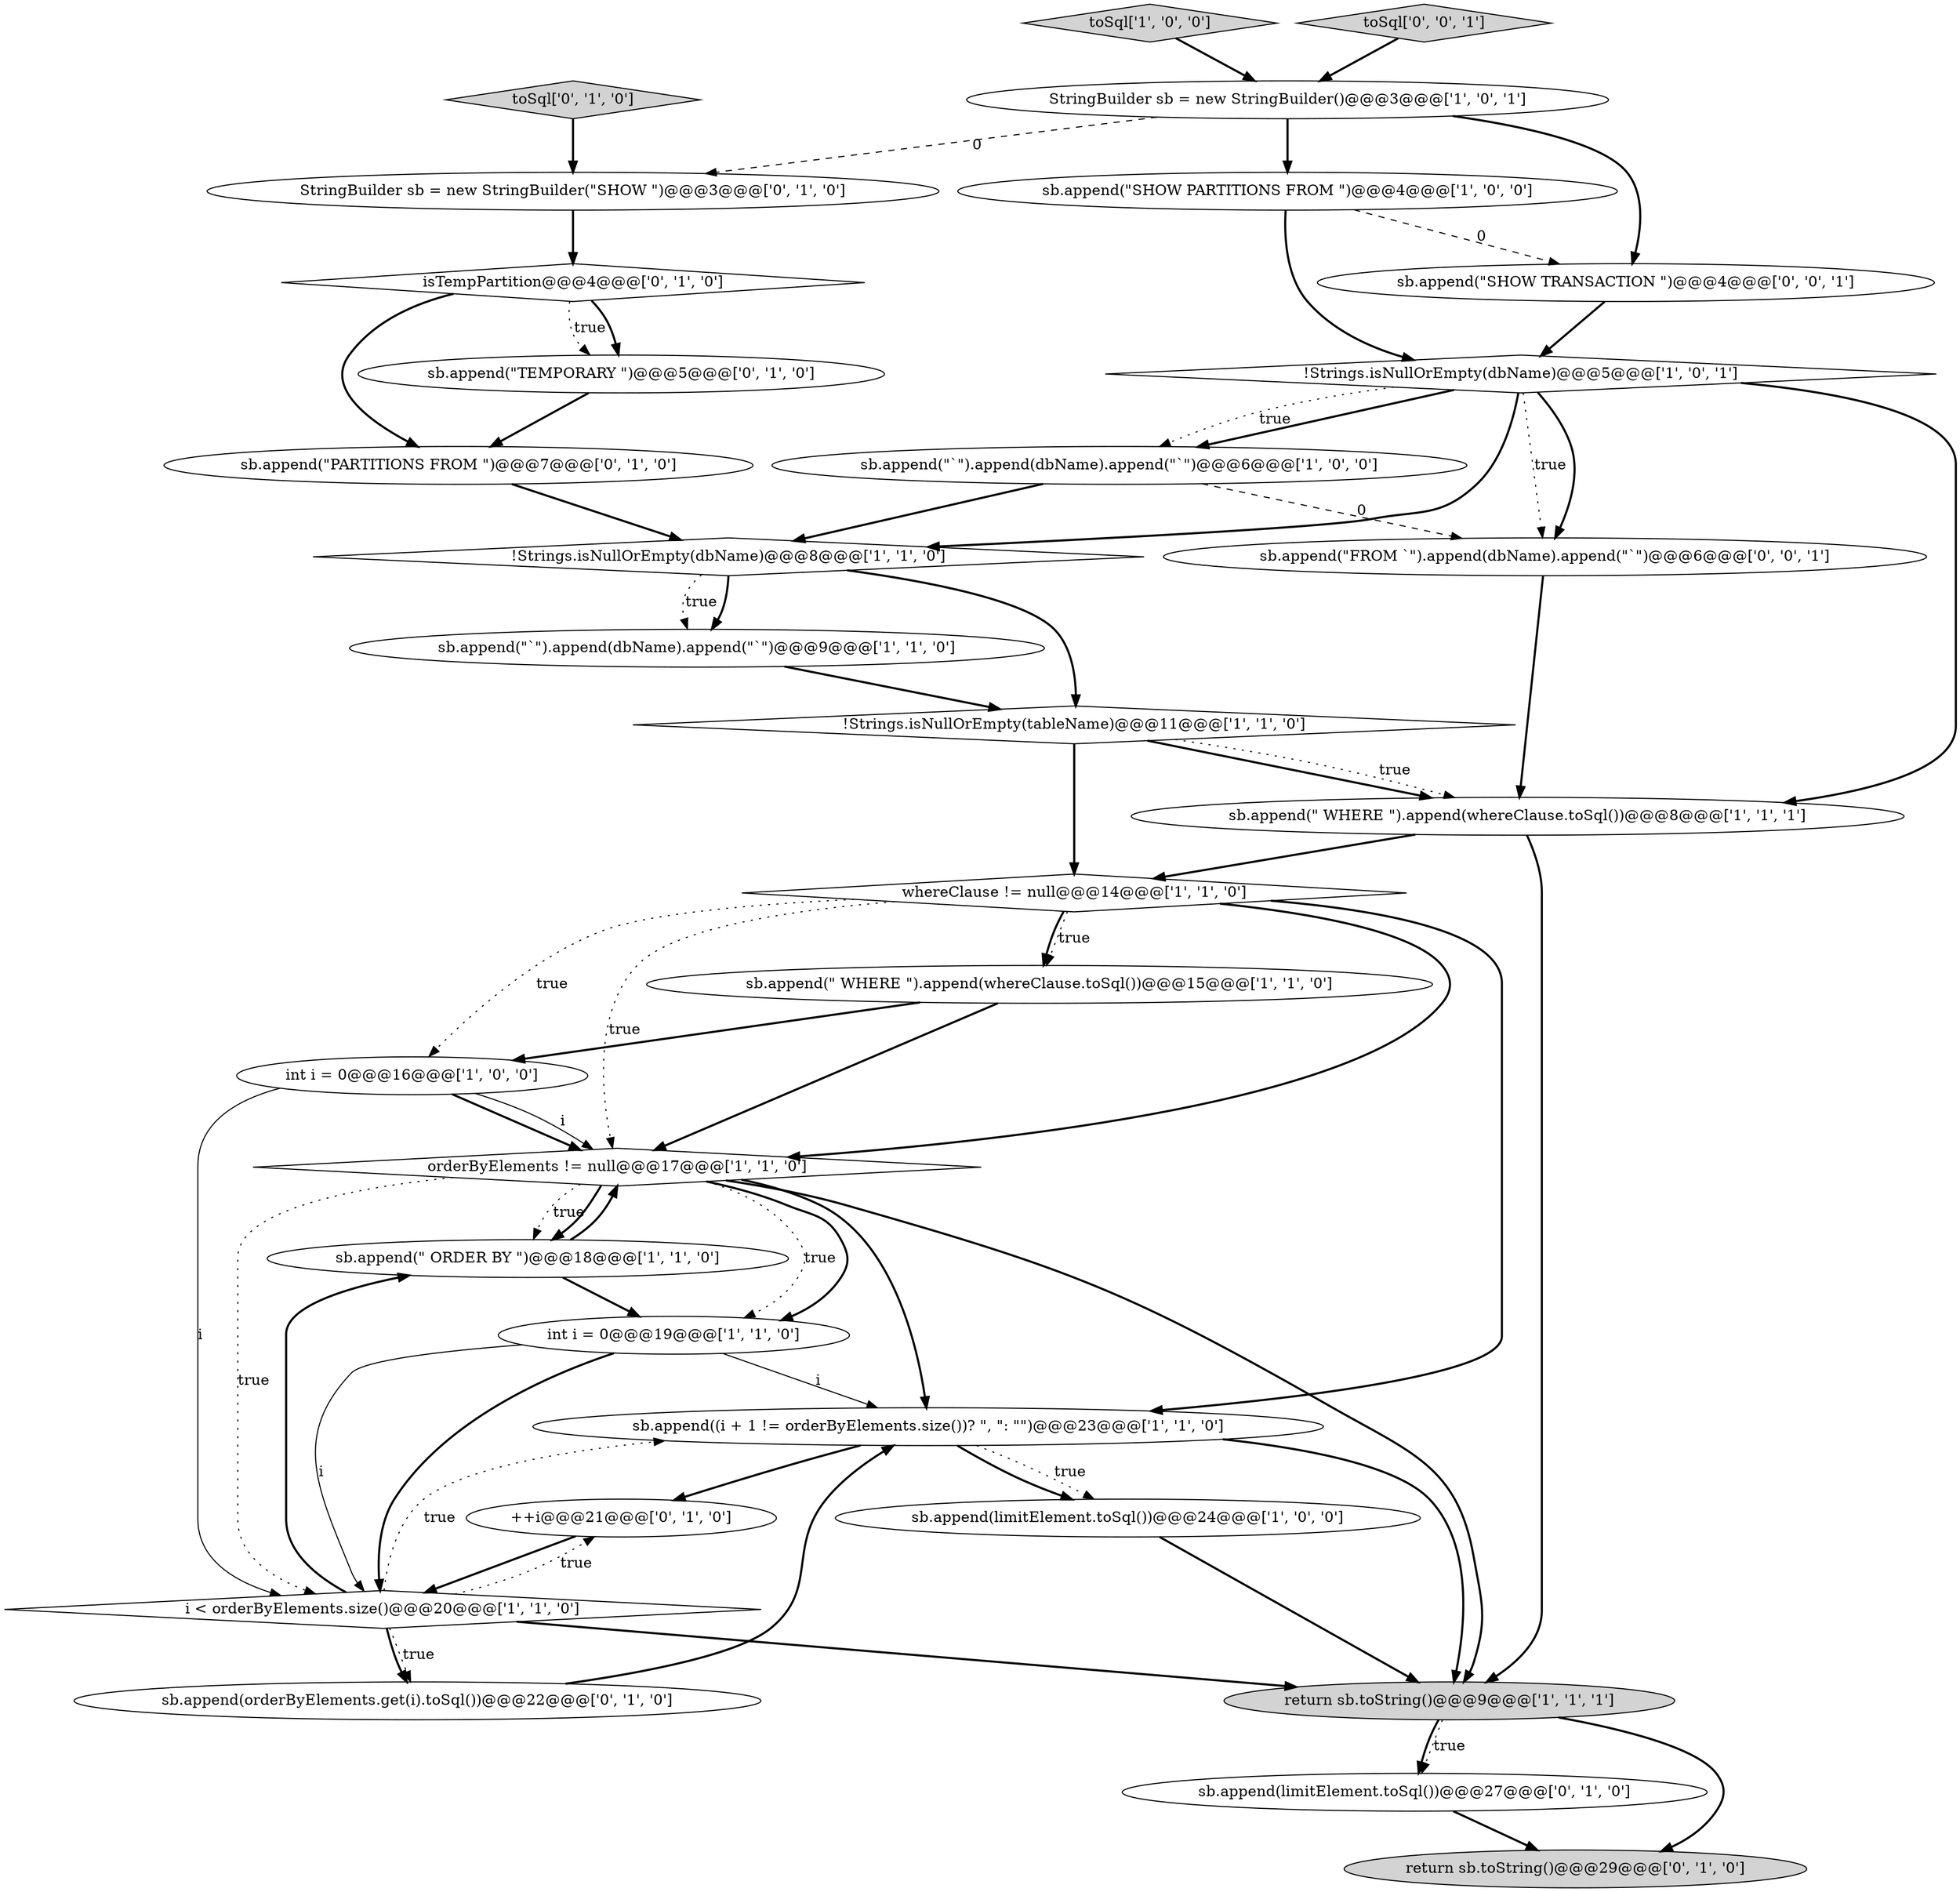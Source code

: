 digraph {
1 [style = filled, label = "!Strings.isNullOrEmpty(dbName)@@@8@@@['1', '1', '0']", fillcolor = white, shape = diamond image = "AAA0AAABBB1BBB"];
12 [style = filled, label = "sb.append(\"`\").append(dbName).append(\"`\")@@@9@@@['1', '1', '0']", fillcolor = white, shape = ellipse image = "AAA0AAABBB1BBB"];
27 [style = filled, label = "sb.append(limitElement.toSql())@@@27@@@['0', '1', '0']", fillcolor = white, shape = ellipse image = "AAA0AAABBB2BBB"];
22 [style = filled, label = "sb.append(orderByElements.get(i).toSql())@@@22@@@['0', '1', '0']", fillcolor = white, shape = ellipse image = "AAA0AAABBB2BBB"];
20 [style = filled, label = "StringBuilder sb = new StringBuilder(\"SHOW \")@@@3@@@['0', '1', '0']", fillcolor = white, shape = ellipse image = "AAA1AAABBB2BBB"];
18 [style = filled, label = "sb.append(\"`\").append(dbName).append(\"`\")@@@6@@@['1', '0', '0']", fillcolor = white, shape = ellipse image = "AAA0AAABBB1BBB"];
0 [style = filled, label = "toSql['1', '0', '0']", fillcolor = lightgray, shape = diamond image = "AAA0AAABBB1BBB"];
16 [style = filled, label = "sb.append(\" ORDER BY \")@@@18@@@['1', '1', '0']", fillcolor = white, shape = ellipse image = "AAA0AAABBB1BBB"];
26 [style = filled, label = "return sb.toString()@@@29@@@['0', '1', '0']", fillcolor = lightgray, shape = ellipse image = "AAA0AAABBB2BBB"];
10 [style = filled, label = "int i = 0@@@16@@@['1', '0', '0']", fillcolor = white, shape = ellipse image = "AAA0AAABBB1BBB"];
29 [style = filled, label = "toSql['0', '0', '1']", fillcolor = lightgray, shape = diamond image = "AAA0AAABBB3BBB"];
4 [style = filled, label = "sb.append((i + 1 != orderByElements.size())? \", \": \"\")@@@23@@@['1', '1', '0']", fillcolor = white, shape = ellipse image = "AAA0AAABBB1BBB"];
23 [style = filled, label = "toSql['0', '1', '0']", fillcolor = lightgray, shape = diamond image = "AAA0AAABBB2BBB"];
7 [style = filled, label = "StringBuilder sb = new StringBuilder()@@@3@@@['1', '0', '1']", fillcolor = white, shape = ellipse image = "AAA0AAABBB1BBB"];
24 [style = filled, label = "isTempPartition@@@4@@@['0', '1', '0']", fillcolor = white, shape = diamond image = "AAA0AAABBB2BBB"];
2 [style = filled, label = "!Strings.isNullOrEmpty(dbName)@@@5@@@['1', '0', '1']", fillcolor = white, shape = diamond image = "AAA0AAABBB1BBB"];
3 [style = filled, label = "sb.append(\" WHERE \").append(whereClause.toSql())@@@8@@@['1', '1', '1']", fillcolor = white, shape = ellipse image = "AAA0AAABBB1BBB"];
17 [style = filled, label = "orderByElements != null@@@17@@@['1', '1', '0']", fillcolor = white, shape = diamond image = "AAA0AAABBB1BBB"];
19 [style = filled, label = "sb.append(\"TEMPORARY \")@@@5@@@['0', '1', '0']", fillcolor = white, shape = ellipse image = "AAA1AAABBB2BBB"];
13 [style = filled, label = "return sb.toString()@@@9@@@['1', '1', '1']", fillcolor = lightgray, shape = ellipse image = "AAA0AAABBB1BBB"];
15 [style = filled, label = "int i = 0@@@19@@@['1', '1', '0']", fillcolor = white, shape = ellipse image = "AAA0AAABBB1BBB"];
5 [style = filled, label = "whereClause != null@@@14@@@['1', '1', '0']", fillcolor = white, shape = diamond image = "AAA0AAABBB1BBB"];
11 [style = filled, label = "sb.append(limitElement.toSql())@@@24@@@['1', '0', '0']", fillcolor = white, shape = ellipse image = "AAA0AAABBB1BBB"];
8 [style = filled, label = "sb.append(\"SHOW PARTITIONS FROM \")@@@4@@@['1', '0', '0']", fillcolor = white, shape = ellipse image = "AAA0AAABBB1BBB"];
9 [style = filled, label = "sb.append(\" WHERE \").append(whereClause.toSql())@@@15@@@['1', '1', '0']", fillcolor = white, shape = ellipse image = "AAA0AAABBB1BBB"];
25 [style = filled, label = "++i@@@21@@@['0', '1', '0']", fillcolor = white, shape = ellipse image = "AAA0AAABBB2BBB"];
30 [style = filled, label = "sb.append(\"FROM `\").append(dbName).append(\"`\")@@@6@@@['0', '0', '1']", fillcolor = white, shape = ellipse image = "AAA0AAABBB3BBB"];
21 [style = filled, label = "sb.append(\"PARTITIONS FROM \")@@@7@@@['0', '1', '0']", fillcolor = white, shape = ellipse image = "AAA1AAABBB2BBB"];
6 [style = filled, label = "i < orderByElements.size()@@@20@@@['1', '1', '0']", fillcolor = white, shape = diamond image = "AAA0AAABBB1BBB"];
28 [style = filled, label = "sb.append(\"SHOW TRANSACTION \")@@@4@@@['0', '0', '1']", fillcolor = white, shape = ellipse image = "AAA0AAABBB3BBB"];
14 [style = filled, label = "!Strings.isNullOrEmpty(tableName)@@@11@@@['1', '1', '0']", fillcolor = white, shape = diamond image = "AAA0AAABBB1BBB"];
24->21 [style = bold, label=""];
14->5 [style = bold, label=""];
13->26 [style = bold, label=""];
7->28 [style = bold, label=""];
8->28 [style = dashed, label="0"];
5->17 [style = dotted, label="true"];
5->10 [style = dotted, label="true"];
7->8 [style = bold, label=""];
14->3 [style = bold, label=""];
17->16 [style = dotted, label="true"];
10->17 [style = bold, label=""];
14->3 [style = dotted, label="true"];
4->25 [style = bold, label=""];
0->7 [style = bold, label=""];
12->14 [style = bold, label=""];
1->12 [style = bold, label=""];
5->9 [style = dotted, label="true"];
7->20 [style = dashed, label="0"];
4->11 [style = bold, label=""];
10->6 [style = solid, label="i"];
16->15 [style = bold, label=""];
4->11 [style = dotted, label="true"];
2->30 [style = dotted, label="true"];
15->6 [style = solid, label="i"];
6->13 [style = bold, label=""];
5->9 [style = bold, label=""];
6->22 [style = bold, label=""];
1->14 [style = bold, label=""];
3->13 [style = bold, label=""];
3->5 [style = bold, label=""];
15->6 [style = bold, label=""];
5->4 [style = bold, label=""];
2->3 [style = bold, label=""];
5->17 [style = bold, label=""];
17->4 [style = bold, label=""];
6->16 [style = bold, label=""];
19->21 [style = bold, label=""];
24->19 [style = dotted, label="true"];
17->15 [style = dotted, label="true"];
6->4 [style = dotted, label="true"];
8->2 [style = bold, label=""];
15->4 [style = solid, label="i"];
2->18 [style = bold, label=""];
13->27 [style = bold, label=""];
6->22 [style = dotted, label="true"];
17->15 [style = bold, label=""];
2->18 [style = dotted, label="true"];
9->17 [style = bold, label=""];
17->13 [style = bold, label=""];
23->20 [style = bold, label=""];
30->3 [style = bold, label=""];
2->1 [style = bold, label=""];
27->26 [style = bold, label=""];
1->12 [style = dotted, label="true"];
22->4 [style = bold, label=""];
6->25 [style = dotted, label="true"];
11->13 [style = bold, label=""];
17->6 [style = dotted, label="true"];
29->7 [style = bold, label=""];
2->30 [style = bold, label=""];
20->24 [style = bold, label=""];
13->27 [style = dotted, label="true"];
4->13 [style = bold, label=""];
18->1 [style = bold, label=""];
18->30 [style = dashed, label="0"];
10->17 [style = solid, label="i"];
16->17 [style = bold, label=""];
24->19 [style = bold, label=""];
21->1 [style = bold, label=""];
17->16 [style = bold, label=""];
25->6 [style = bold, label=""];
28->2 [style = bold, label=""];
9->10 [style = bold, label=""];
}
